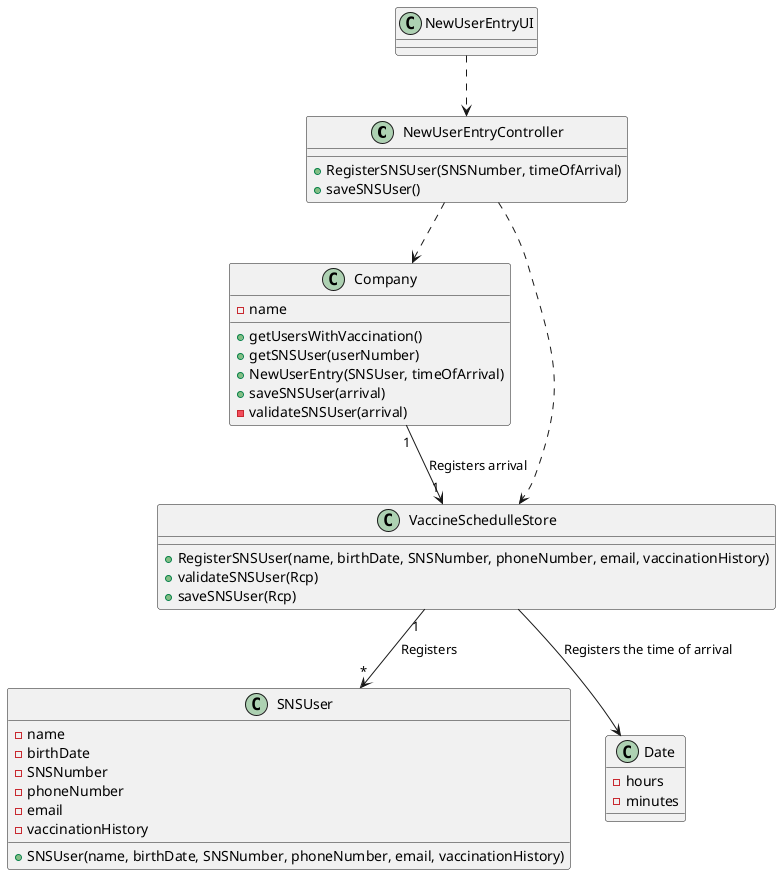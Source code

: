 @startuml

class NewUserEntryController{
+RegisterSNSUser(SNSNumber, timeOfArrival)
+saveSNSUser()
}
class NewUserEntryUI{
}

class Company{
 -name
 +getUsersWithVaccination()
   +getSNSUser(userNumber)
   +NewUserEntry(SNSUser, timeOfArrival)
   +saveSNSUser(arrival)
   -validateSNSUser(arrival)
}
class VaccineSchedulleStore{
 +RegisterSNSUser(name, birthDate, SNSNumber, phoneNumber, email, vaccinationHistory)
 +validateSNSUser(Rcp)
 +saveSNSUser(Rcp)
}
class SNSUser{
- name
- birthDate
- SNSNumber
- phoneNumber
- email
- vaccinationHistory
 + SNSUser(name, birthDate, SNSNumber, phoneNumber, email, vaccinationHistory)
}
class Date{
-hours
-minutes
}

Company "1" --> "1" VaccineSchedulleStore : Registers arrival
VaccineSchedulleStore "1" -->"*" SNSUser: Registers
NewUserEntryUI ..> NewUserEntryController
VaccineSchedulleStore --> Date : Registers the time of arrival
NewUserEntryController ..> Company

NewUserEntryController ..> VaccineSchedulleStore
@enduml
